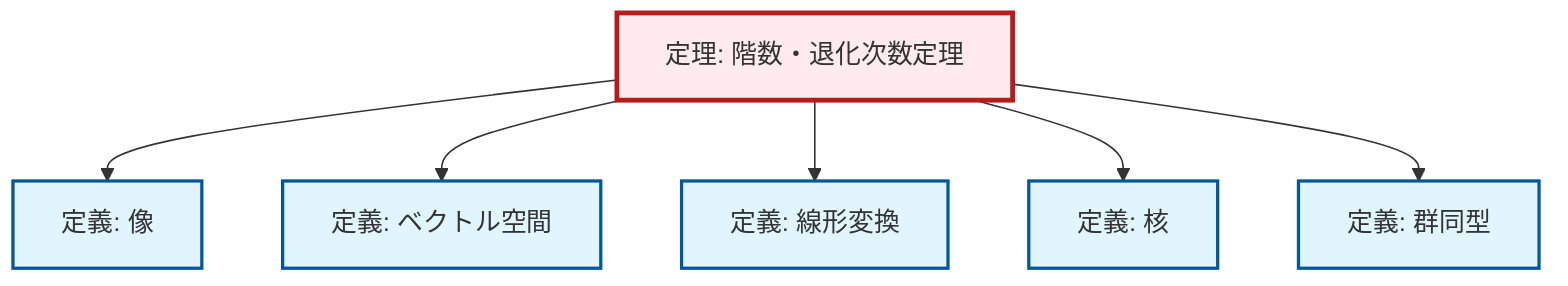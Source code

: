 graph TD
    classDef definition fill:#e1f5fe,stroke:#01579b,stroke-width:2px
    classDef theorem fill:#f3e5f5,stroke:#4a148c,stroke-width:2px
    classDef axiom fill:#fff3e0,stroke:#e65100,stroke-width:2px
    classDef example fill:#e8f5e9,stroke:#1b5e20,stroke-width:2px
    classDef current fill:#ffebee,stroke:#b71c1c,stroke-width:3px
    def-isomorphism["定義: 群同型"]:::definition
    def-vector-space["定義: ベクトル空間"]:::definition
    def-linear-transformation["定義: 線形変換"]:::definition
    def-kernel["定義: 核"]:::definition
    thm-rank-nullity["定理: 階数・退化次数定理"]:::theorem
    def-image["定義: 像"]:::definition
    thm-rank-nullity --> def-image
    thm-rank-nullity --> def-vector-space
    thm-rank-nullity --> def-linear-transformation
    thm-rank-nullity --> def-kernel
    thm-rank-nullity --> def-isomorphism
    class thm-rank-nullity current